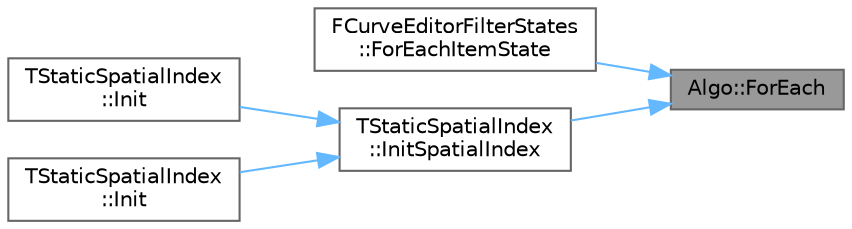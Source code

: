 digraph "Algo::ForEach"
{
 // INTERACTIVE_SVG=YES
 // LATEX_PDF_SIZE
  bgcolor="transparent";
  edge [fontname=Helvetica,fontsize=10,labelfontname=Helvetica,labelfontsize=10];
  node [fontname=Helvetica,fontsize=10,shape=box,height=0.2,width=0.4];
  rankdir="RL";
  Node1 [id="Node000001",label="Algo::ForEach",height=0.2,width=0.4,color="gray40", fillcolor="grey60", style="filled", fontcolor="black",tooltip="Invokes a callable to each element in a range."];
  Node1 -> Node2 [id="edge1_Node000001_Node000002",dir="back",color="steelblue1",style="solid",tooltip=" "];
  Node2 [id="Node000002",label="FCurveEditorFilterStates\l::ForEachItemState",height=0.2,width=0.4,color="grey40", fillcolor="white", style="filled",URL="$da/d67/structFCurveEditorFilterStates.html#aacd2d183a423d0879f7358e96c5f7300",tooltip=" "];
  Node1 -> Node3 [id="edge2_Node000001_Node000003",dir="back",color="steelblue1",style="solid",tooltip=" "];
  Node3 [id="Node000003",label="TStaticSpatialIndex\l::InitSpatialIndex",height=0.2,width=0.4,color="grey40", fillcolor="white", style="filled",URL="$dc/dcc/classTStaticSpatialIndex.html#a94c5ed0a7cd7caa825f22a5697e5b8cd",tooltip=" "];
  Node3 -> Node4 [id="edge3_Node000003_Node000004",dir="back",color="steelblue1",style="solid",tooltip=" "];
  Node4 [id="Node000004",label="TStaticSpatialIndex\l::Init",height=0.2,width=0.4,color="grey40", fillcolor="white", style="filled",URL="$dc/dcc/classTStaticSpatialIndex.html#a08f80a85fe6bc22bbb3db4ade988b65f",tooltip=" "];
  Node3 -> Node5 [id="edge4_Node000003_Node000005",dir="back",color="steelblue1",style="solid",tooltip=" "];
  Node5 [id="Node000005",label="TStaticSpatialIndex\l::Init",height=0.2,width=0.4,color="grey40", fillcolor="white", style="filled",URL="$dc/dcc/classTStaticSpatialIndex.html#a82ab41736c3cd814a294335645bece78",tooltip=" "];
}
